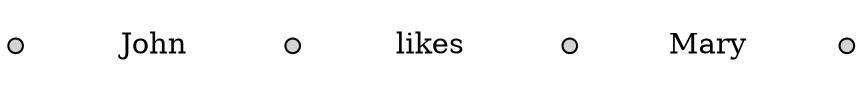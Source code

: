 digraph x {
   rankdir=LR;
   
   /* The nodes */
   {
       node [style=filled,height=0.1,width=0.1];
       0 [label=""];
       1 [label=""];
       2 [label=""];
       3 [label=""];
   }

   /* The sentence */
   {
       edge [style=invis, weight=100];
       node [shape=plaintext];
       0->John->1->likes->2->Mary->3;
   }
   
   /* Edges */
   {
   }

}
